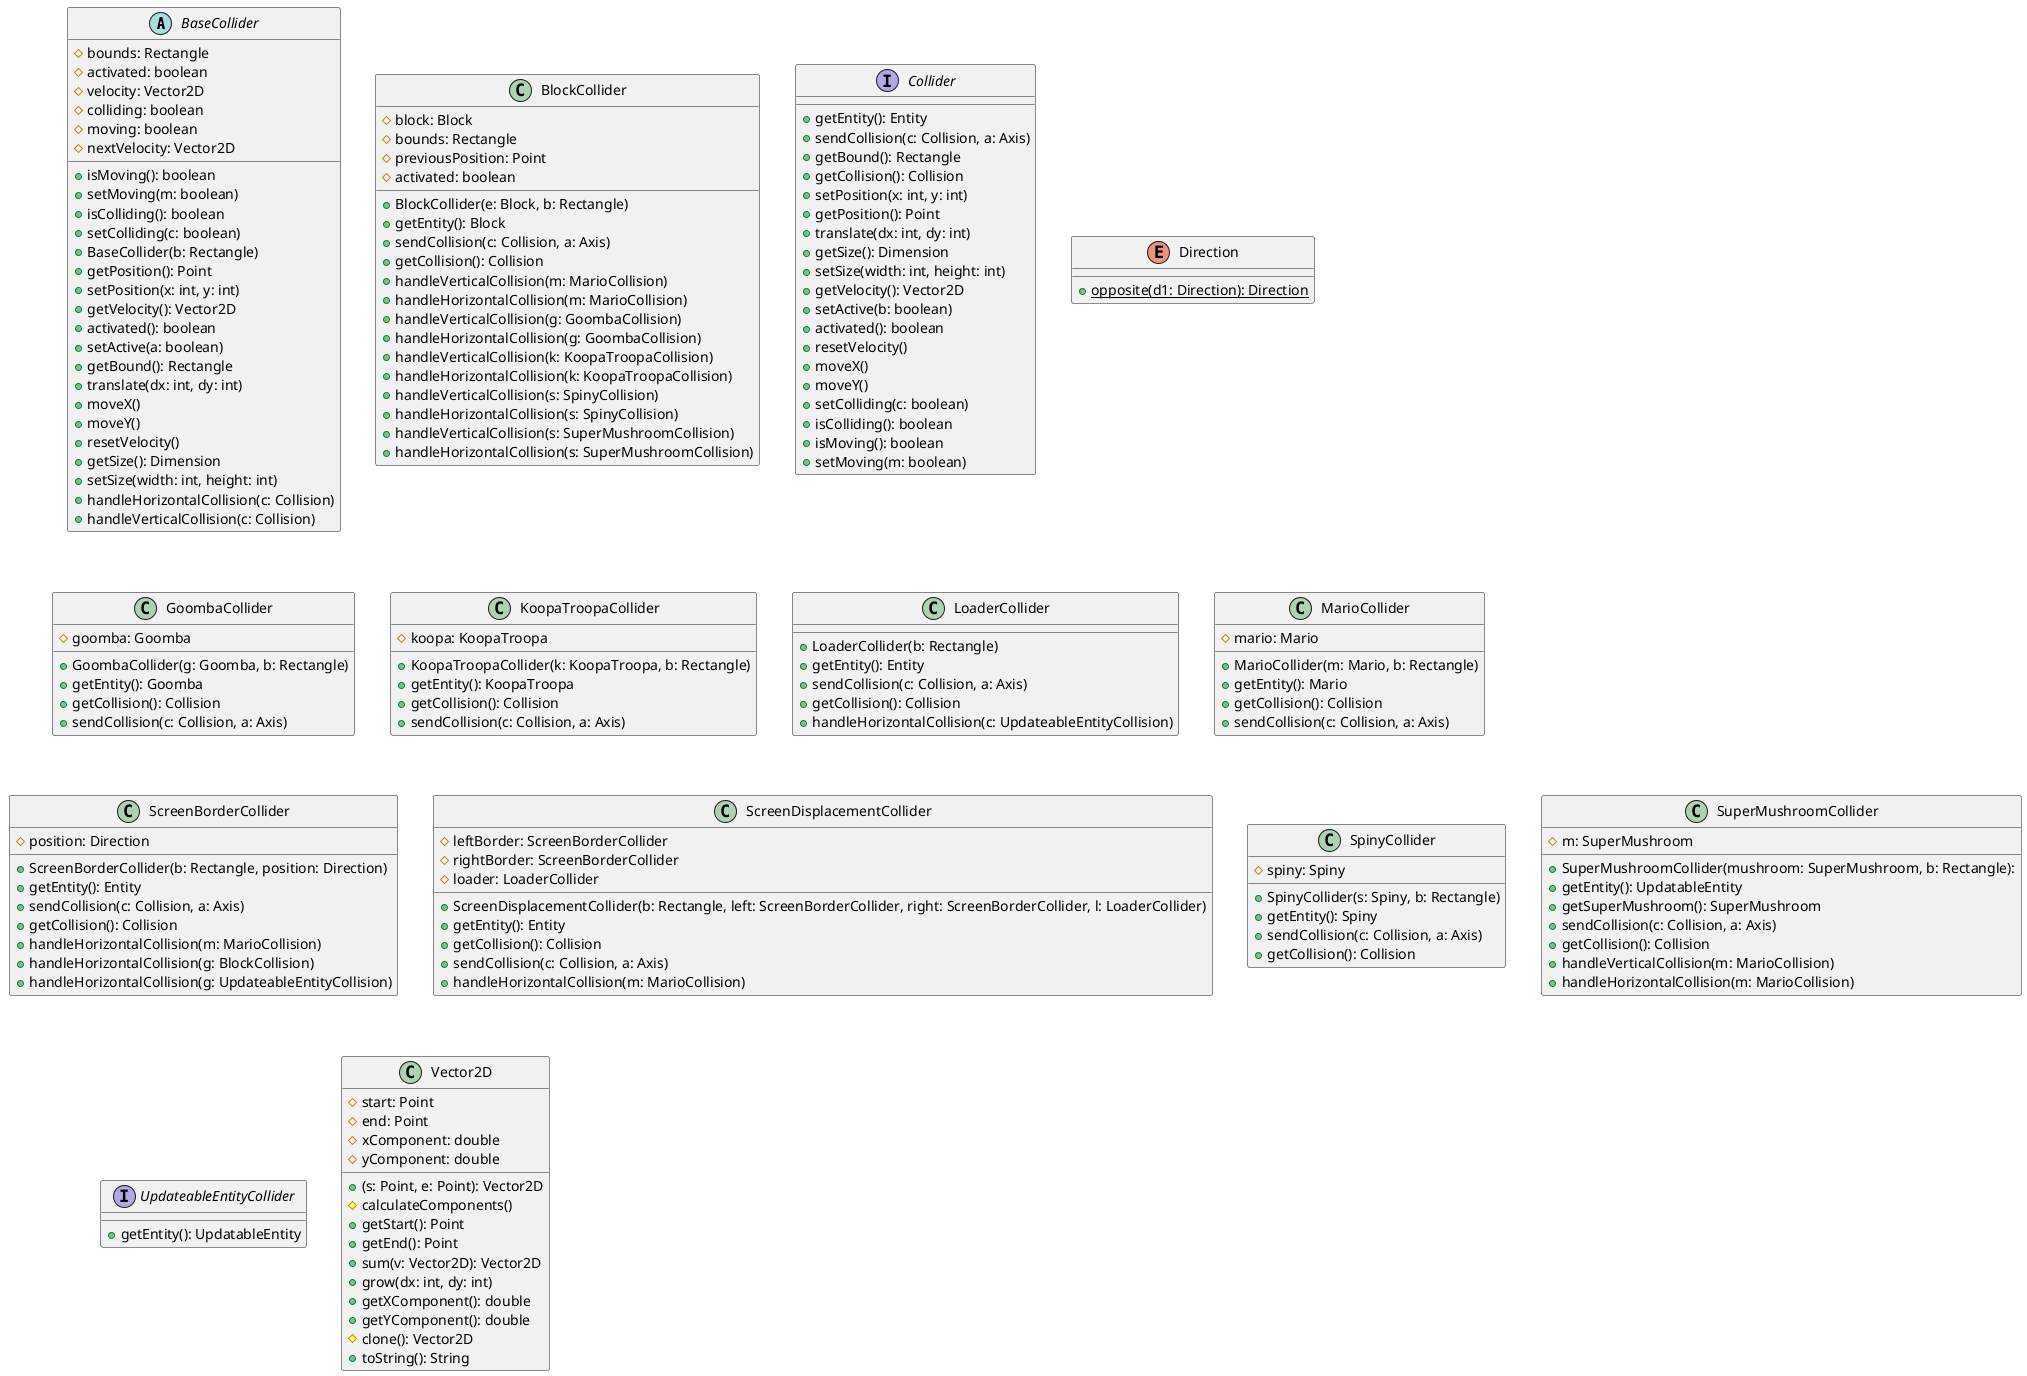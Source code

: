 @startuml
abstract class BaseCollider {
   #bounds: Rectangle
   #activated: boolean
   #velocity: Vector2D
   #colliding: boolean
   #moving: boolean
   #nextVelocity: Vector2D
   +isMoving(): boolean 
   +setMoving(m: boolean)
   +isColliding(): boolean 
   +setColliding(c: boolean)
   +BaseCollider(b: Rectangle)
   +getPosition(): Point 
   +setPosition(x: int, y: int)
   +getVelocity(): Vector2D 
   +activated(): boolean 
   +setActive(a: boolean)
   +getBound(): Rectangle 
   +translate(dx: int, dy: int)
   +moveX()
   +moveY()
   +resetVelocity()
   +getSize(): Dimension 
   +setSize(width: int, height: int)
   +handleHorizontalCollision(c: Collision)
   +handleVerticalCollision(c: Collision)
}

class BlockCollider {
   #block: Block
   #bounds: Rectangle
   #previousPosition: Point
   #activated: boolean
   +BlockCollider(e: Block, b: Rectangle)
   +getEntity(): Block 
   +sendCollision(c: Collision, a: Axis)
   +getCollision(): Collision 
   +handleVerticalCollision(m: MarioCollision)
   +handleHorizontalCollision(m: MarioCollision)
   +handleVerticalCollision(g: GoombaCollision)
   +handleHorizontalCollision(g: GoombaCollision)
   +handleVerticalCollision(k: KoopaTroopaCollision)
   +handleHorizontalCollision(k: KoopaTroopaCollision)
   +handleVerticalCollision(s: SpinyCollision)
   +handleHorizontalCollision(s: SpinyCollision)
   +handleVerticalCollision(s: SuperMushroomCollision)
   +handleHorizontalCollision(s: SuperMushroomCollision)
}

interface Collider {
   +getEntity(): Entity 
   +sendCollision(c: Collision, a: Axis)
   +getBound(): Rectangle 
   +getCollision(): Collision 
   +setPosition(x: int, y: int)
   +getPosition(): Point 
   +translate(dx: int, dy: int)
   +getSize(): Dimension 
   +setSize(width: int, height: int)
   +getVelocity(): Vector2D 
   +setActive(b: boolean)
   +activated(): boolean 
   +resetVelocity()
   +moveX()
   +moveY()
   +setColliding(c: boolean)
   +isColliding(): boolean 
   +isMoving(): boolean 
   +setMoving(m: boolean)
}

enum Direction {
   +{static}opposite(d1: Direction): Direction 
}

class GoombaCollider {
   #goomba: Goomba
   +GoombaCollider(g: Goomba, b: Rectangle)
   +getEntity(): Goomba 
   +getCollision(): Collision 
   +sendCollision(c: Collision, a: Axis)
}

class KoopaTroopaCollider {
   #koopa: KoopaTroopa
   +KoopaTroopaCollider(k: KoopaTroopa, b: Rectangle)
   +getEntity(): KoopaTroopa 
   +getCollision(): Collision 
   +sendCollision(c: Collision, a: Axis)
}

class LoaderCollider {
   +LoaderCollider(b: Rectangle)
   +getEntity(): Entity 
   +sendCollision(c: Collision, a: Axis)
   +getCollision(): Collision 
   +handleHorizontalCollision(c: UpdateableEntityCollision)
}

class MarioCollider {
   #mario: Mario
   +MarioCollider(m: Mario, b: Rectangle)
   +getEntity(): Mario 
   +getCollision(): Collision 
   +sendCollision(c: Collision, a: Axis)
}

class ScreenBorderCollider {
   #position: Direction
   +ScreenBorderCollider(b: Rectangle, position: Direction)
   +getEntity(): Entity 
   +sendCollision(c: Collision, a: Axis)
   +getCollision(): Collision 
   +handleHorizontalCollision(m: MarioCollision)
   +handleHorizontalCollision(g: BlockCollision)
   +handleHorizontalCollision(g: UpdateableEntityCollision)
}

class ScreenDisplacementCollider {
   #leftBorder: ScreenBorderCollider
   #rightBorder: ScreenBorderCollider
   #loader: LoaderCollider
   +ScreenDisplacementCollider(b: Rectangle, left: ScreenBorderCollider, right: ScreenBorderCollider, l: LoaderCollider)
   +getEntity(): Entity 
   +getCollision(): Collision 
   +sendCollision(c: Collision, a: Axis)
   +handleHorizontalCollision(m: MarioCollision)
}

class SpinyCollider {
   #spiny: Spiny
   +SpinyCollider(s: Spiny, b: Rectangle)
   +getEntity(): Spiny 
   +sendCollision(c: Collision, a: Axis)
   +getCollision(): Collision 
}

class SuperMushroomCollider {
   #m: SuperMushroom
   +SuperMushroomCollider(mushroom: SuperMushroom, b: Rectangle):  
   +getEntity(): UpdatableEntity 
   +getSuperMushroom(): SuperMushroom 
   +sendCollision(c: Collision, a: Axis)
   +getCollision(): Collision 
   +handleVerticalCollision(m: MarioCollision)
   +handleHorizontalCollision(m: MarioCollision)
}

interface UpdateableEntityCollider {
   +getEntity(): UpdatableEntity 
}

class Vector2D {
   #start: Point
   #end: Point
   #xComponent: double
   #yComponent: double
   +(s: Point, e: Point): Vector2D 
   #calculateComponents()
   +getStart(): Point 
   +getEnd(): Point 
   +sum(v: Vector2D): Vector2D 
   +grow(dx: int, dy: int)
   +getXComponent(): double 
   +getYComponent(): double 
   #clone(): Vector2D 
   +toString(): String 
}

@enduml
